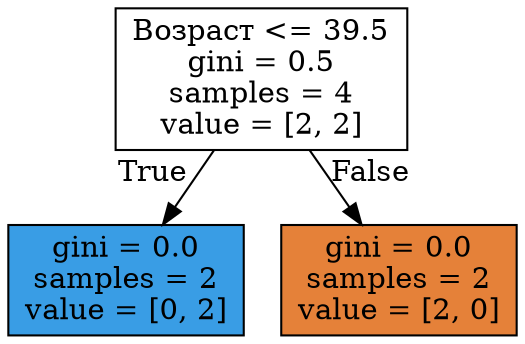 digraph Tree {
node [shape=box, style="filled", color="black"] ;
0 [label="Возраст <= 39.5\ngini = 0.5\nsamples = 4\nvalue = [2, 2]", fillcolor="#e5813900"] ;
1 [label="gini = 0.0\nsamples = 2\nvalue = [0, 2]", fillcolor="#399de5ff"] ;
0 -> 1 [labeldistance=2.5, labelangle=45, headlabel="True"] ;
2 [label="gini = 0.0\nsamples = 2\nvalue = [2, 0]", fillcolor="#e58139ff"] ;
0 -> 2 [labeldistance=2.5, labelangle=-45, headlabel="False"] ;
}